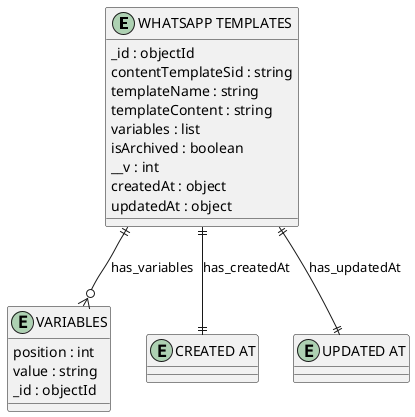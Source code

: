 @startuml WHATSAPP_TEMPLATES_Diagram

entity "WHATSAPP TEMPLATES" as WHATSAPP_TEMPLATES {
  _id : objectId
  contentTemplateSid : string
  templateName : string
  templateContent : string
  variables : list
  isArchived : boolean
  __v : int
  createdAt : object
  updatedAt : object
}

entity "VARIABLES" as VARIABLES {
  position : int
  value : string
  _id : objectId
}

entity "CREATED AT" as CREATED_AT {
}

entity "UPDATED AT" as UPDATED_AT {
}

' // Relationships
WHATSAPP_TEMPLATES ||--o{ VARIABLES : has_variables
WHATSAPP_TEMPLATES ||--|| CREATED_AT : has_createdAt
WHATSAPP_TEMPLATES ||--|| UPDATED_AT : has_updatedAt
@enduml
